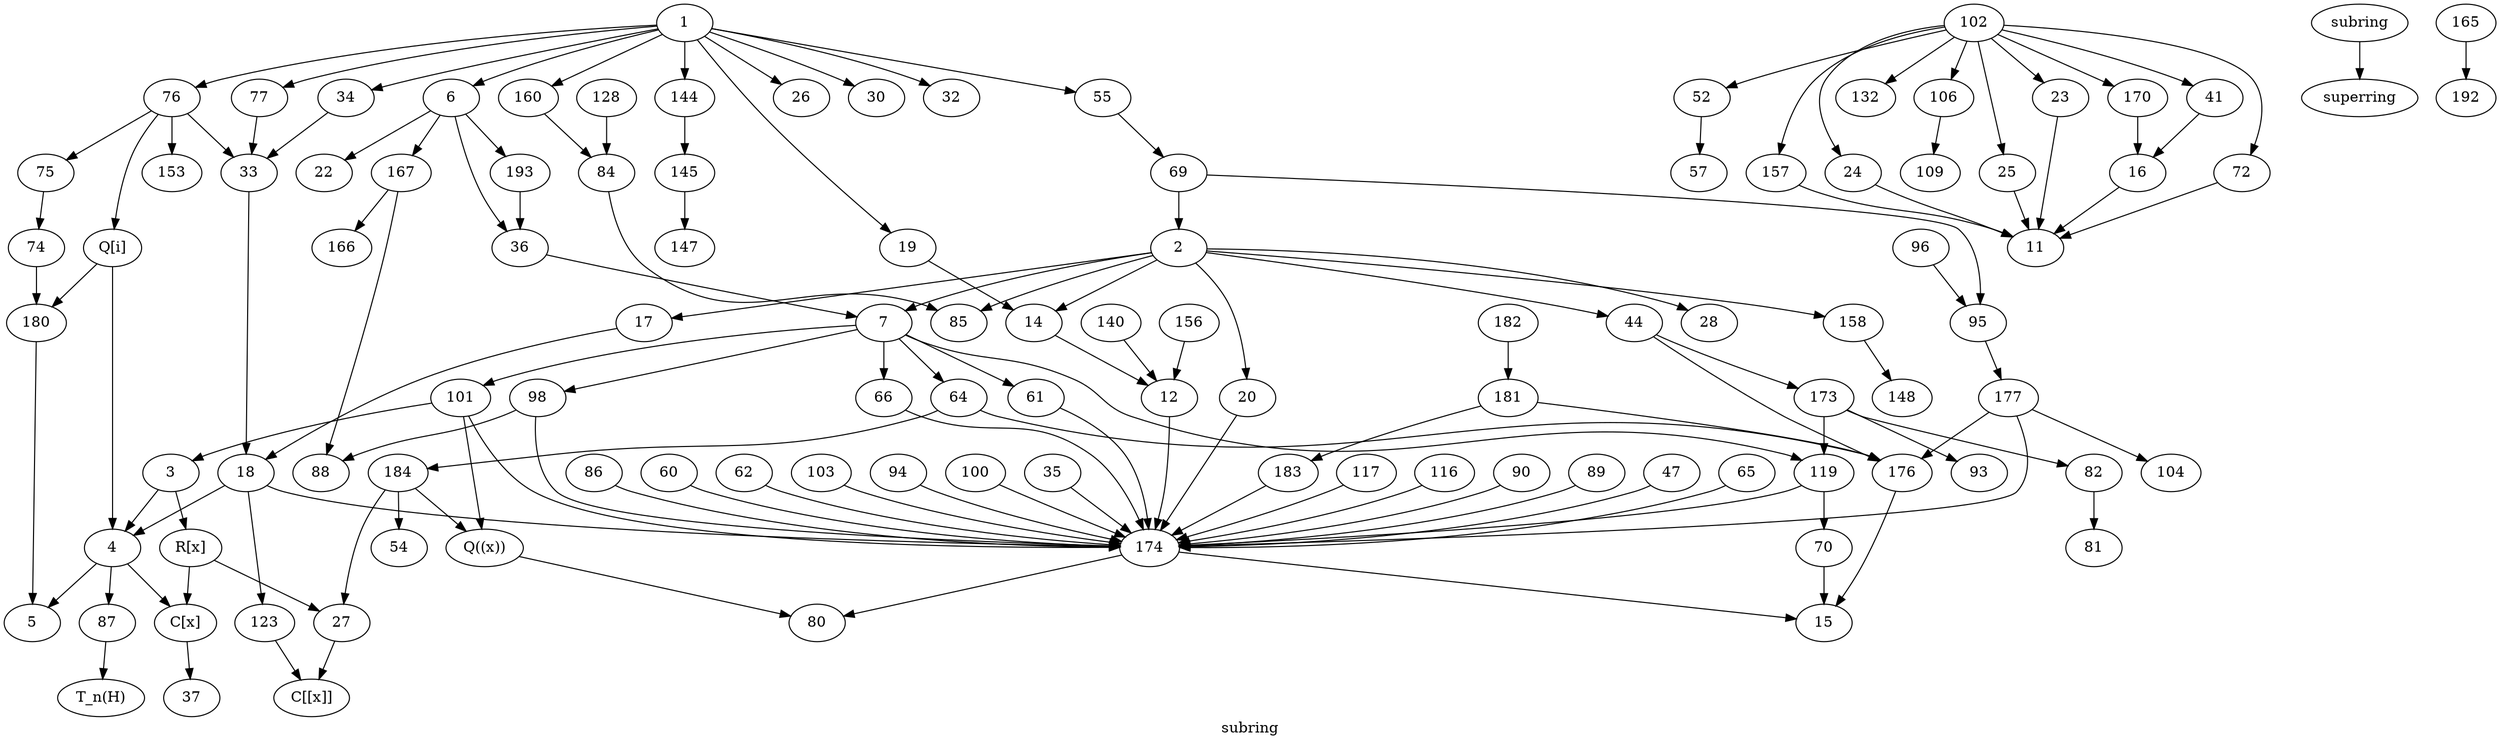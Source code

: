digraph G {
  1; // Z
  2; //Q
  3; //R
  4; //C
  5; //H
  6;  // Z[x]
  7;  // Q[x]
  12; //M_n(k) (where k = Q)
  14; //T_n(k) (where k = Q)
  15; // rational column-finite matrix ring
  27; // R[[x]]
  34; // Z[(1+sqrt(-19))/2]
  36; // Z+xQ[x]
  41; // right not left kasch ring
  44; // bass's non perfect ring
  52; // countably infinite boolean ring
  57; // \prod F_2
  64; // Q[[x^2,x^3]]
  70; //Bergman's exchange ring that isn't clean
  72; // Nakayama's QF ring
  74; // Hurwitz quaternions
  75; // Lipschitz quaternions
  76; // Z[i]
  77; // Z[sqrt(-5)]
  80; //O'Meara's infinite matrix algebra
  81; //Bergman's unit-regular ring
  82; //Bergman's non-unit-regular subring
  88; //R[x1,x2,...]
  98; // Q[x_1,...,x_n]
  101; // Q(x)
  102; // F_2
  123; // Mori not Krull domain
  132; //Samuel's UFD having a non-UFD power series ring
  153; //Puninski's 2-dimensional uniserial domain
  167; //Z[x0,x1,x2,...]
  170; // Basic ring of nakayama's QF ring
  180; // placeholder for rational quaternions
  "Q[i]";
  184; // "Q[[X]]"
  "Q((x))";
  176; //infinite upper triangular rational matrices
  174; //row-and-column finite infinite rational matrices
  173; //finite-support rational matrices plus diagonal copy of Q
  16; // "T_n(F_2)";
  11; // "M_n(F_2)";

  label = "subring";
  subring -> superring;
  // Existing
//   1 -> 2;
//   1 -> 4;
//   2 -> 3;
  3 -> 4;
  4 -> 5;
//   6 -> 101;
  14 -> 12;
//   44 -> 15;
//   64 -> 27;
//   77 -> 4;
  82 -> 81;
  36 -> 7;
  6 -> 36;
  52 -> 57;


  // Adopted
  6 -> 167;
  167 -> 166;
  167 -> 88;
  98 -> 88;
  7 -> 98; // update 98 to have rational entries
  76 -> 153;
  76 -> 75;
  76 -> 33;
//   33 -> 4; // Can we say more?
  7 -> 101;
  6 -> 22;
  145 -> 147;
  75 -> 74;
  144 -> 145;
  77 -> 33;
  158 -> 148;
  34 -> 33;
  1 -> 55 -> 69 -> 2;
  69 -> 95; // if p specialized to 2
  7 -> 119 -> 70; // specialize 70 to Q
  160 -> 84; // specialize 160 to p=2
  18 -> 123;
  19 -> 14;
  106 -> 109;
  101 -> 3;
  84 -> 85;// specialize 84 and 85 to p=2
  17 -> 18;
  7 -> 64;
  7 -> 61;
  41 -> 16;
  4 -> 87;
  2 -> 85;
  70 -> 15; // specialize 70 to Q
  18 -> 4;
  170 -> 16;
  7 -> 66; // specialize 66 to Q
   // Fix 16 to be T_n(F_2) instead of T_2(F_2)
  72 -> 11;
  157 -> 11;
  24 -> 11;
  16 -> 11;
  25 -> 11;
  23 -> 11;
  173 -> 93; // specialize 93 to Q
  44 -> 173;
  173 -> 82;
//   173 -> 174;
  174 -> 80; // on the diagonal, right?
  174 -> 15;
  173 -> 119;
  119 -> 174;
  44 -> 176;
  176 -> 15;
  156 -> 12; // need to specialize 12 to Q
  140 -> 12;
  66  -> 174;
  61 -> 174;
  101 -> 174;
  98 -> 174;
  12 -> 174;
  18 -> 174;
  20 -> 174;
  117 -> 174;
  116 -> 174;
  90 -> 174;
  89 -> 174;
  47 -> 174;
  65 -> 174;
  86 -> 174;
  60 -> 174;
  62 -> 174;
  103 -> 174;
  94 -> 174;
  100 -> 174;
  35 -> 174;
  33 -> 18;
//   7 -> 176;
  96 -> 95;
  177 -> 174;
  64 -> 176;
  177 -> 104;
  177 -> 176;
  128 -> 84;
  95 -> 177;
  74 ->180;
  180 -> 5;
  181 -> 183;
  181 -> 176;
  183 -> 174;
  182 -> 181;
  64 -> 184;
  184 -> 27;
  184 -> 54;//specialize 54 to Q
  165 -> 192;
  6 -> 193;
  193 -> 36;



  // Proposed

//   76 -> 4;
  1 -> 76;
  1 -> 26;
  1 -> 77;
  1 -> 30;
  2 -> 7;
  1 -> 6;
  1 -> 32;
  1 -> 160;
  1 -> 34;
  1 -> 144;
  1 -> 19;
//   3 -> 27;
  2 -> 28;
  2 -> 44;
  2 -> 17;
  2 -> 158;
  2 -> 14; // update 14+12 to be rational entries
  2 -> 20;
  102 -> 170;
  102 -> 41;
  102 -> 72;
  102 -> 132;
  102 -> 23;
  102 -> 24;
  102 -> 25;
  102 -> 106;
  102 -> 52;
  102 -> 157;

//   34 -> 4;

  "Q[i]" -> 180;
  76 -> "Q[i]";
  180; // rational quaternions
  "Q[i]" -> 4;
  "Q((x))" -> 80;
//   7 -> 184;
  184 -> "Q((x))";
//   2 -> 70;  // 70 looks suspiciously like it might contain Q((x)) as in O'meara's description
  101 -> "Q((x))";
  123 -> "C[[x]]";
  27 -> "C[[x]]";
  // Specialize 10 to Z/(4) and then make it a subring of 29?
  4 -> "C[x]" -> 37;
  "R[x]" -> "C[x]";
  "R[x]" -> 27;
  3 -> "R[x]";



  87 -> "T_n(H)";

  // 130 embeds in the product ring C^[0,1]

  // not sure if 69 -> 160 when specialized to p=2


    // 81 -> 80;  ????? Don't recall this one: not sure where it came from

//   168 -> 177;
//   168 -> 95;

}